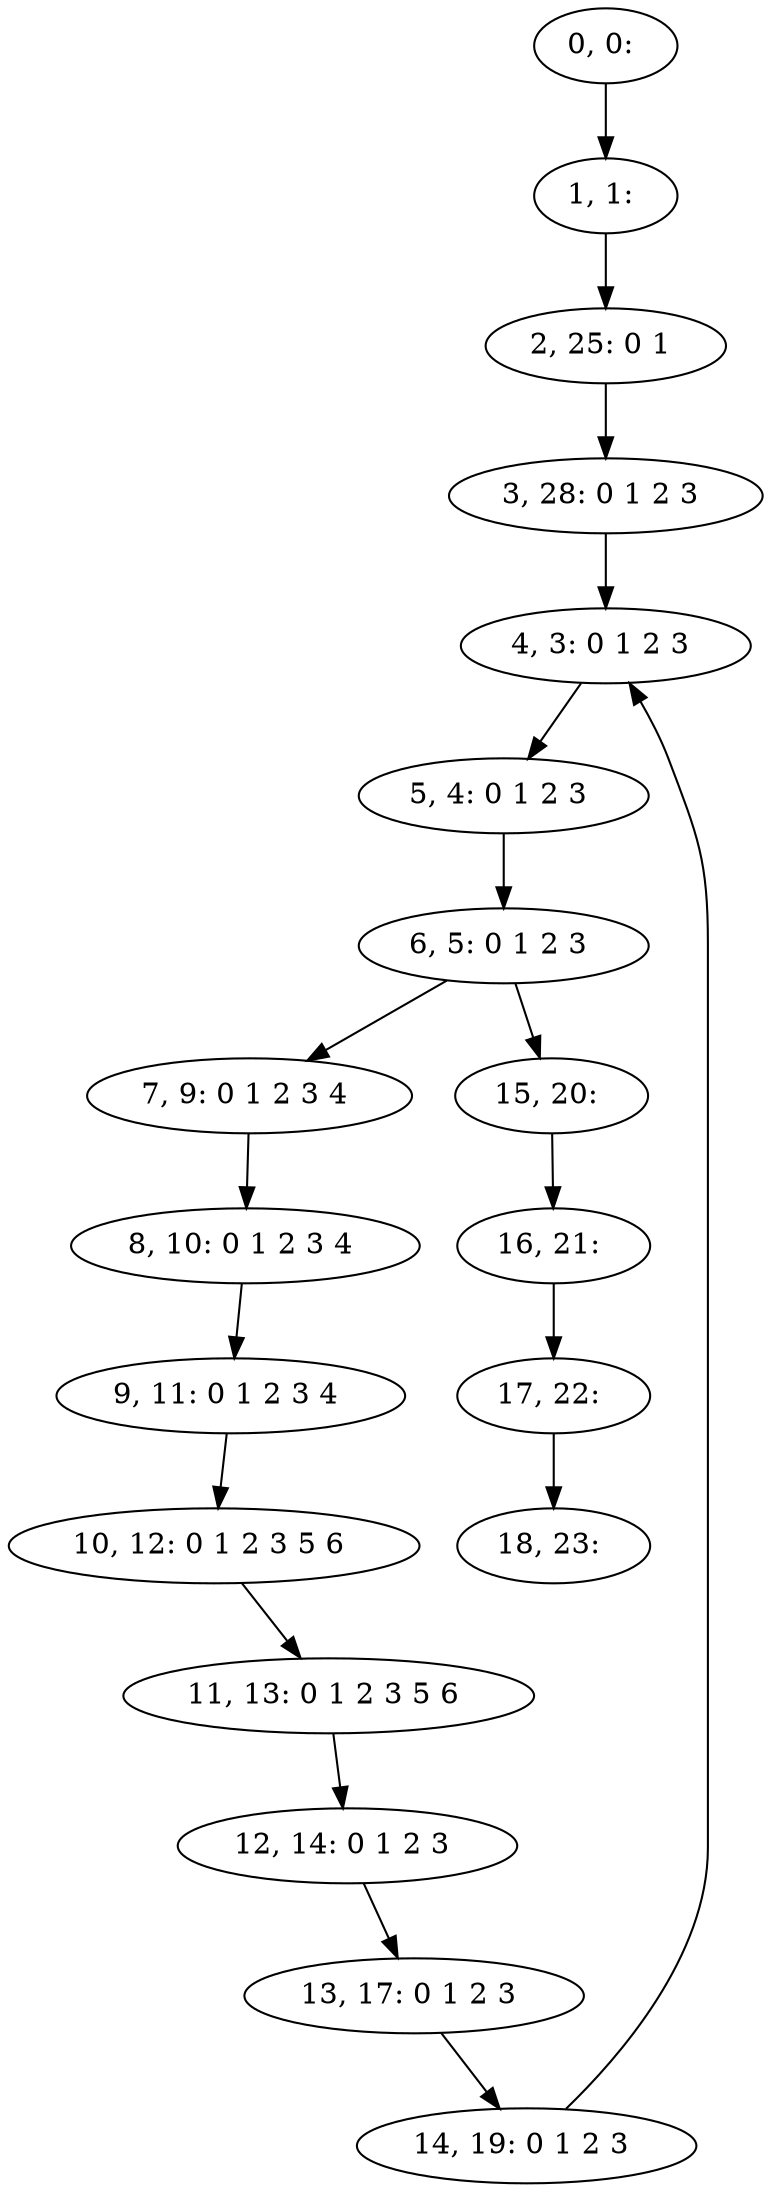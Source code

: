 digraph G {
0[label="0, 0: "];
1[label="1, 1: "];
2[label="2, 25: 0 1 "];
3[label="3, 28: 0 1 2 3 "];
4[label="4, 3: 0 1 2 3 "];
5[label="5, 4: 0 1 2 3 "];
6[label="6, 5: 0 1 2 3 "];
7[label="7, 9: 0 1 2 3 4 "];
8[label="8, 10: 0 1 2 3 4 "];
9[label="9, 11: 0 1 2 3 4 "];
10[label="10, 12: 0 1 2 3 5 6 "];
11[label="11, 13: 0 1 2 3 5 6 "];
12[label="12, 14: 0 1 2 3 "];
13[label="13, 17: 0 1 2 3 "];
14[label="14, 19: 0 1 2 3 "];
15[label="15, 20: "];
16[label="16, 21: "];
17[label="17, 22: "];
18[label="18, 23: "];
0->1 ;
1->2 ;
2->3 ;
3->4 ;
4->5 ;
5->6 ;
6->7 ;
6->15 ;
7->8 ;
8->9 ;
9->10 ;
10->11 ;
11->12 ;
12->13 ;
13->14 ;
14->4 ;
15->16 ;
16->17 ;
17->18 ;
}
